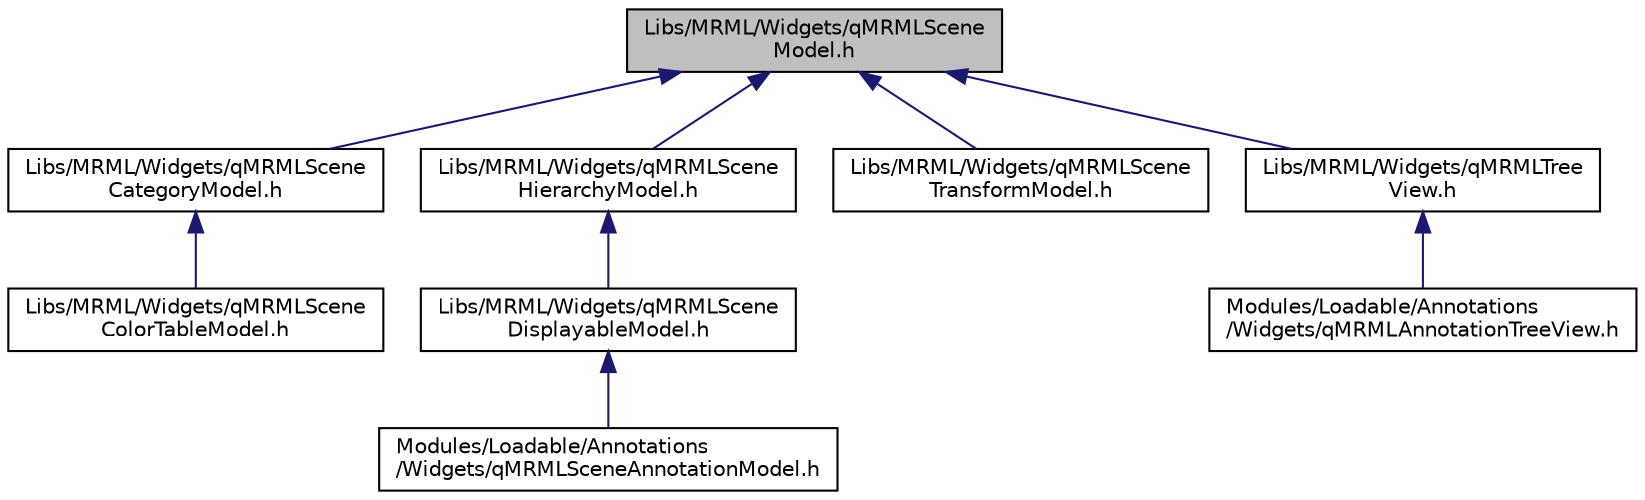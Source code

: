 digraph "Libs/MRML/Widgets/qMRMLSceneModel.h"
{
  bgcolor="transparent";
  edge [fontname="Helvetica",fontsize="10",labelfontname="Helvetica",labelfontsize="10"];
  node [fontname="Helvetica",fontsize="10",shape=record];
  Node5 [label="Libs/MRML/Widgets/qMRMLScene\lModel.h",height=0.2,width=0.4,color="black", fillcolor="grey75", style="filled", fontcolor="black"];
  Node5 -> Node6 [dir="back",color="midnightblue",fontsize="10",style="solid",fontname="Helvetica"];
  Node6 [label="Libs/MRML/Widgets/qMRMLScene\lCategoryModel.h",height=0.2,width=0.4,color="black",URL="$qMRMLSceneCategoryModel_8h.html"];
  Node6 -> Node7 [dir="back",color="midnightblue",fontsize="10",style="solid",fontname="Helvetica"];
  Node7 [label="Libs/MRML/Widgets/qMRMLScene\lColorTableModel.h",height=0.2,width=0.4,color="black",URL="$qMRMLSceneColorTableModel_8h.html"];
  Node5 -> Node8 [dir="back",color="midnightblue",fontsize="10",style="solid",fontname="Helvetica"];
  Node8 [label="Libs/MRML/Widgets/qMRMLScene\lHierarchyModel.h",height=0.2,width=0.4,color="black",URL="$qMRMLSceneHierarchyModel_8h.html"];
  Node8 -> Node9 [dir="back",color="midnightblue",fontsize="10",style="solid",fontname="Helvetica"];
  Node9 [label="Libs/MRML/Widgets/qMRMLScene\lDisplayableModel.h",height=0.2,width=0.4,color="black",URL="$qMRMLSceneDisplayableModel_8h.html"];
  Node9 -> Node10 [dir="back",color="midnightblue",fontsize="10",style="solid",fontname="Helvetica"];
  Node10 [label="Modules/Loadable/Annotations\l/Widgets/qMRMLSceneAnnotationModel.h",height=0.2,width=0.4,color="black",URL="$qMRMLSceneAnnotationModel_8h.html"];
  Node5 -> Node11 [dir="back",color="midnightblue",fontsize="10",style="solid",fontname="Helvetica"];
  Node11 [label="Libs/MRML/Widgets/qMRMLScene\lTransformModel.h",height=0.2,width=0.4,color="black",URL="$qMRMLSceneTransformModel_8h.html"];
  Node5 -> Node12 [dir="back",color="midnightblue",fontsize="10",style="solid",fontname="Helvetica"];
  Node12 [label="Libs/MRML/Widgets/qMRMLTree\lView.h",height=0.2,width=0.4,color="black",URL="$qMRMLTreeView_8h.html"];
  Node12 -> Node13 [dir="back",color="midnightblue",fontsize="10",style="solid",fontname="Helvetica"];
  Node13 [label="Modules/Loadable/Annotations\l/Widgets/qMRMLAnnotationTreeView.h",height=0.2,width=0.4,color="black",URL="$qMRMLAnnotationTreeView_8h.html"];
}
